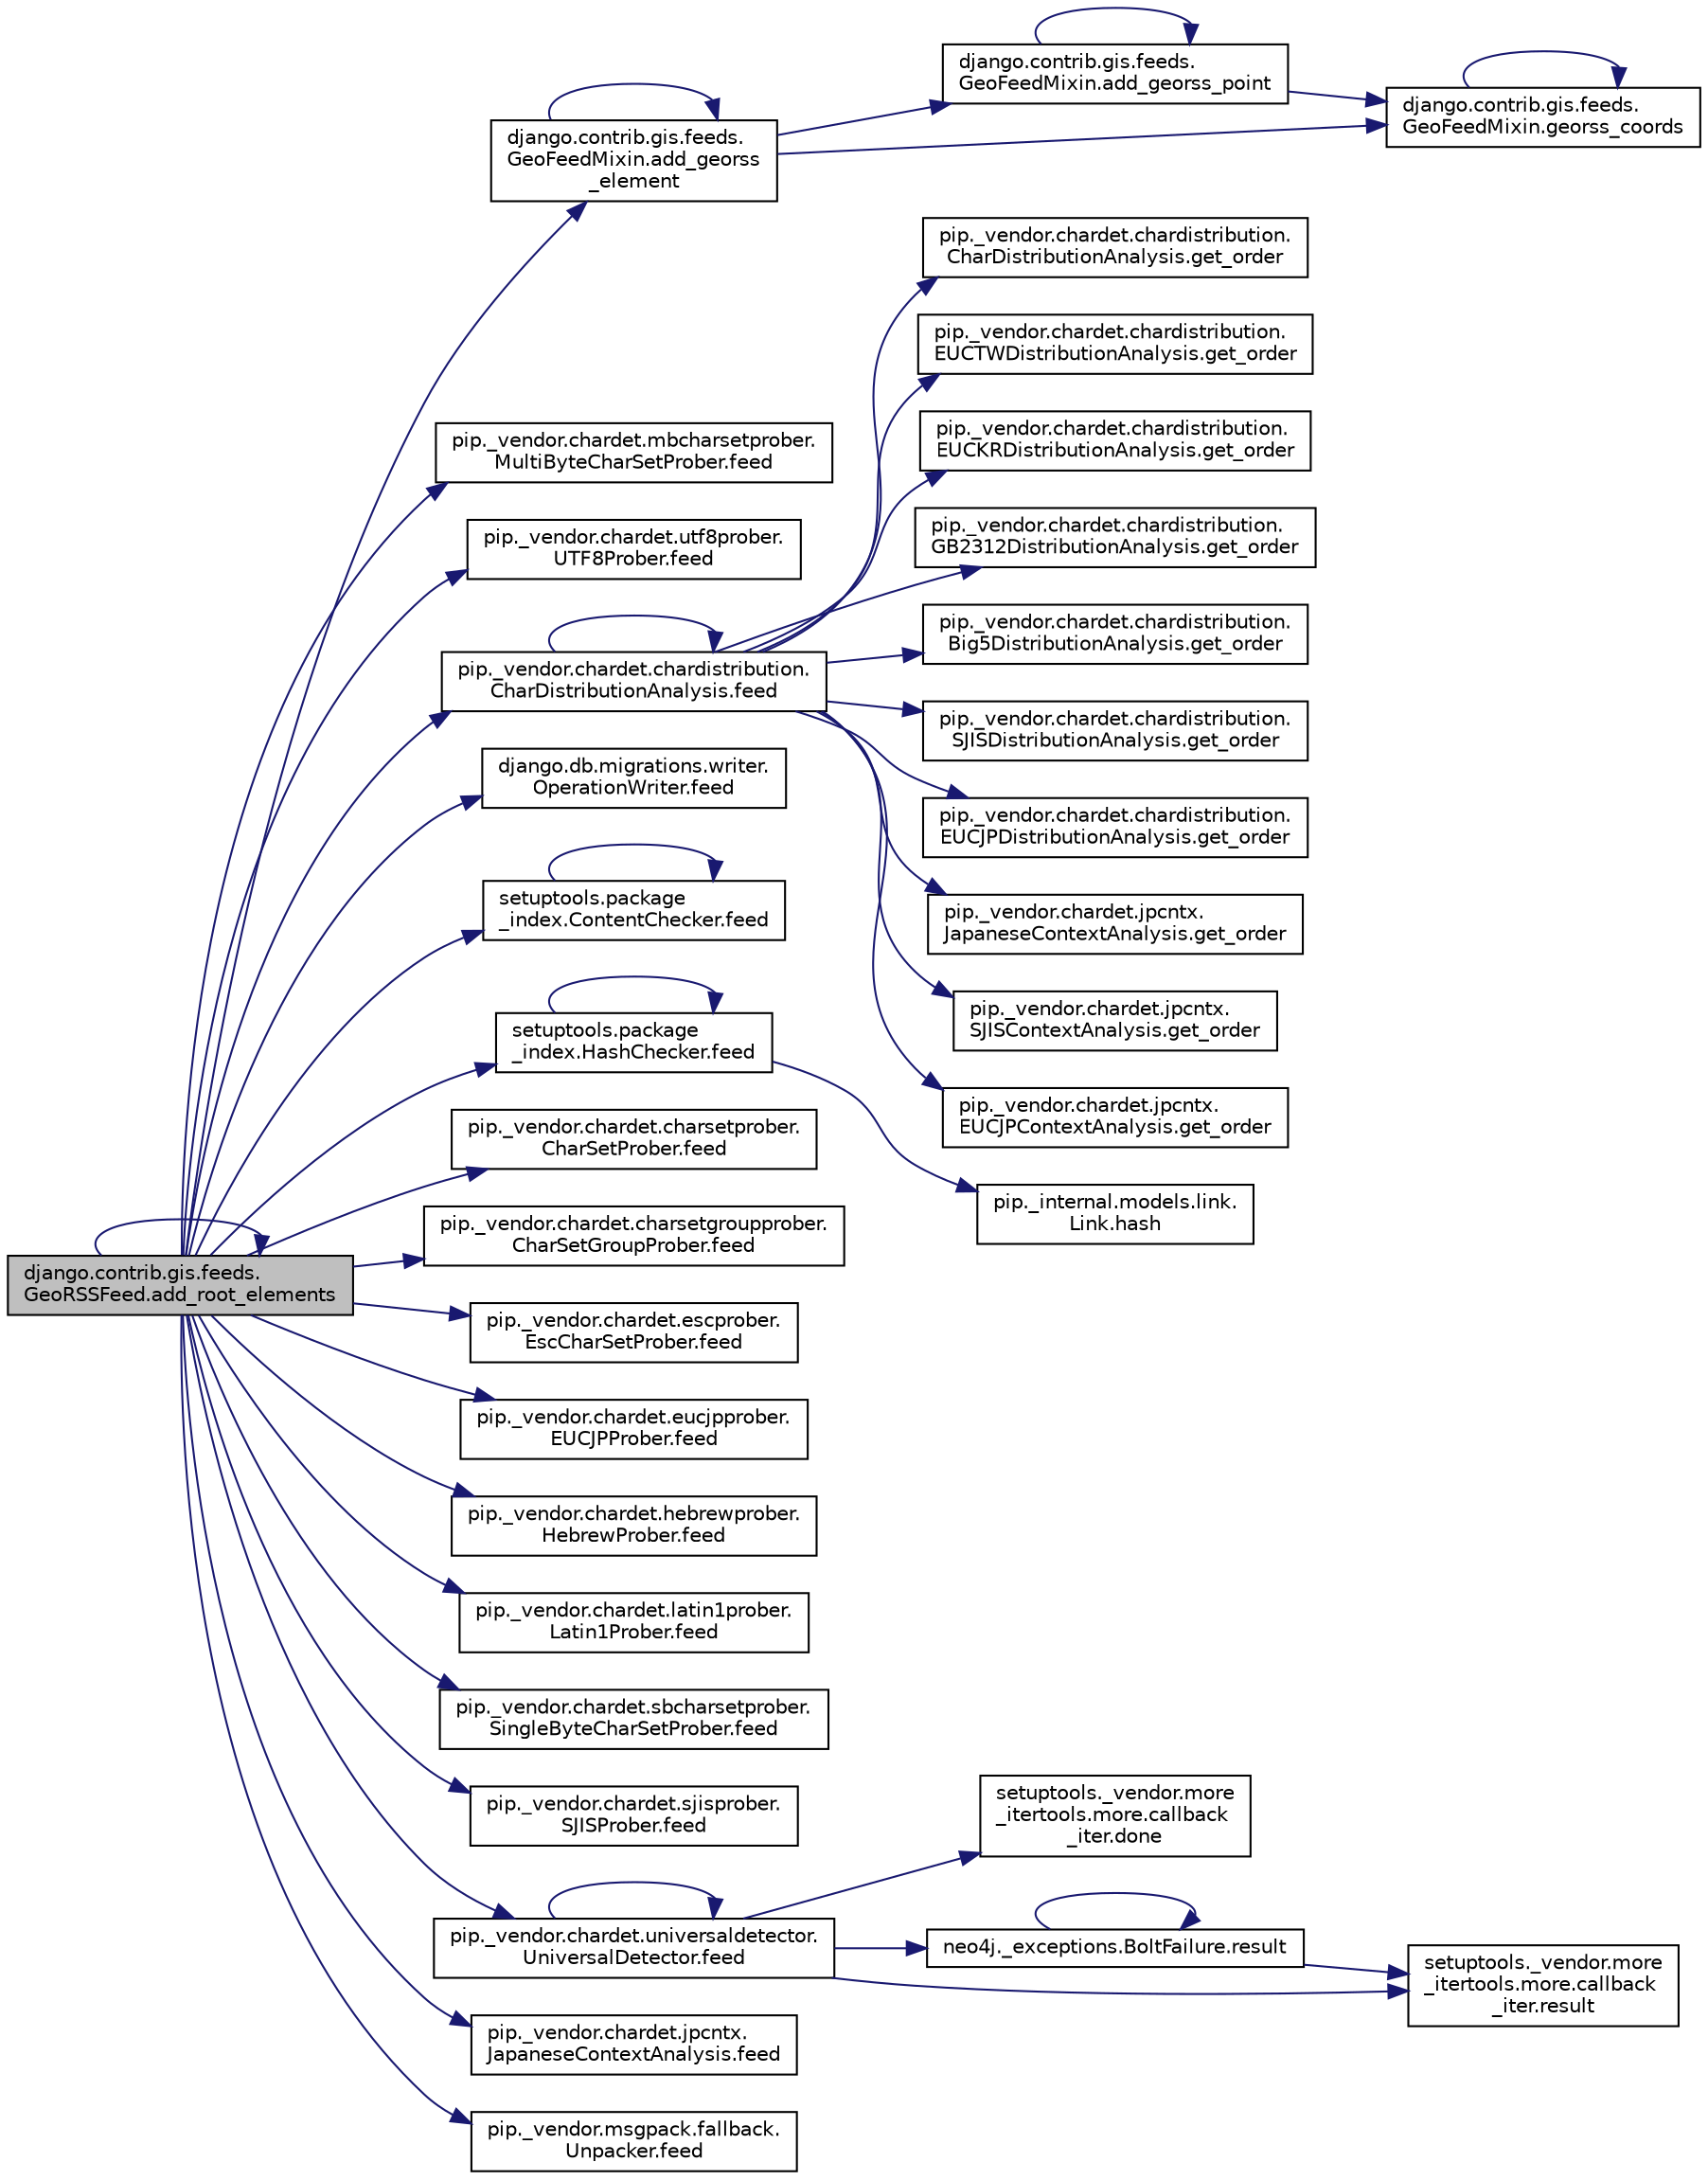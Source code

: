 digraph "django.contrib.gis.feeds.GeoRSSFeed.add_root_elements"
{
 // LATEX_PDF_SIZE
  edge [fontname="Helvetica",fontsize="10",labelfontname="Helvetica",labelfontsize="10"];
  node [fontname="Helvetica",fontsize="10",shape=record];
  rankdir="LR";
  Node1 [label="django.contrib.gis.feeds.\lGeoRSSFeed.add_root_elements",height=0.2,width=0.4,color="black", fillcolor="grey75", style="filled", fontcolor="black",tooltip=" "];
  Node1 -> Node2 [color="midnightblue",fontsize="10",style="solid",fontname="Helvetica"];
  Node2 [label="django.contrib.gis.feeds.\lGeoFeedMixin.add_georss\l_element",height=0.2,width=0.4,color="black", fillcolor="white", style="filled",URL="$d7/d89/classdjango_1_1contrib_1_1gis_1_1feeds_1_1_geo_feed_mixin.html#a8bab5564affeea0e2b51d14ca1fa7fcc",tooltip=" "];
  Node2 -> Node2 [color="midnightblue",fontsize="10",style="solid",fontname="Helvetica"];
  Node2 -> Node3 [color="midnightblue",fontsize="10",style="solid",fontname="Helvetica"];
  Node3 [label="django.contrib.gis.feeds.\lGeoFeedMixin.add_georss_point",height=0.2,width=0.4,color="black", fillcolor="white", style="filled",URL="$d7/d89/classdjango_1_1contrib_1_1gis_1_1feeds_1_1_geo_feed_mixin.html#af2ac575140557c58069084ed48484e7b",tooltip=" "];
  Node3 -> Node3 [color="midnightblue",fontsize="10",style="solid",fontname="Helvetica"];
  Node3 -> Node4 [color="midnightblue",fontsize="10",style="solid",fontname="Helvetica"];
  Node4 [label="django.contrib.gis.feeds.\lGeoFeedMixin.georss_coords",height=0.2,width=0.4,color="black", fillcolor="white", style="filled",URL="$d7/d89/classdjango_1_1contrib_1_1gis_1_1feeds_1_1_geo_feed_mixin.html#a9e576bcf685c3badea5967fbc3b8bbf8",tooltip=" "];
  Node4 -> Node4 [color="midnightblue",fontsize="10",style="solid",fontname="Helvetica"];
  Node2 -> Node4 [color="midnightblue",fontsize="10",style="solid",fontname="Helvetica"];
  Node1 -> Node1 [color="midnightblue",fontsize="10",style="solid",fontname="Helvetica"];
  Node1 -> Node5 [color="midnightblue",fontsize="10",style="solid",fontname="Helvetica"];
  Node5 [label="pip._vendor.chardet.mbcharsetprober.\lMultiByteCharSetProber.feed",height=0.2,width=0.4,color="black", fillcolor="white", style="filled",URL="$df/d40/classpip_1_1__vendor_1_1chardet_1_1mbcharsetprober_1_1_multi_byte_char_set_prober.html#ad57b10650bc13b5edbb278b4488369e7",tooltip=" "];
  Node1 -> Node6 [color="midnightblue",fontsize="10",style="solid",fontname="Helvetica"];
  Node6 [label="pip._vendor.chardet.utf8prober.\lUTF8Prober.feed",height=0.2,width=0.4,color="black", fillcolor="white", style="filled",URL="$d7/d49/classpip_1_1__vendor_1_1chardet_1_1utf8prober_1_1_u_t_f8_prober.html#a684b4070cb0cb073b75842c3552be4aa",tooltip=" "];
  Node1 -> Node7 [color="midnightblue",fontsize="10",style="solid",fontname="Helvetica"];
  Node7 [label="pip._vendor.chardet.chardistribution.\lCharDistributionAnalysis.feed",height=0.2,width=0.4,color="black", fillcolor="white", style="filled",URL="$d0/d28/classpip_1_1__vendor_1_1chardet_1_1chardistribution_1_1_char_distribution_analysis.html#aaf5c6e7561963bc088ce9d1a1c88cb34",tooltip=" "];
  Node7 -> Node7 [color="midnightblue",fontsize="10",style="solid",fontname="Helvetica"];
  Node7 -> Node8 [color="midnightblue",fontsize="10",style="solid",fontname="Helvetica"];
  Node8 [label="pip._vendor.chardet.chardistribution.\lCharDistributionAnalysis.get_order",height=0.2,width=0.4,color="black", fillcolor="white", style="filled",URL="$d0/d28/classpip_1_1__vendor_1_1chardet_1_1chardistribution_1_1_char_distribution_analysis.html#a77308260fe6b512569194586eca8b670",tooltip=" "];
  Node7 -> Node9 [color="midnightblue",fontsize="10",style="solid",fontname="Helvetica"];
  Node9 [label="pip._vendor.chardet.chardistribution.\lEUCTWDistributionAnalysis.get_order",height=0.2,width=0.4,color="black", fillcolor="white", style="filled",URL="$d0/d2c/classpip_1_1__vendor_1_1chardet_1_1chardistribution_1_1_e_u_c_t_w_distribution_analysis.html#a705ca817ec9a199ced42faab62427bd4",tooltip=" "];
  Node7 -> Node10 [color="midnightblue",fontsize="10",style="solid",fontname="Helvetica"];
  Node10 [label="pip._vendor.chardet.chardistribution.\lEUCKRDistributionAnalysis.get_order",height=0.2,width=0.4,color="black", fillcolor="white", style="filled",URL="$d7/d29/classpip_1_1__vendor_1_1chardet_1_1chardistribution_1_1_e_u_c_k_r_distribution_analysis.html#abd6afc26f82d4e971fef2332084ae775",tooltip=" "];
  Node7 -> Node11 [color="midnightblue",fontsize="10",style="solid",fontname="Helvetica"];
  Node11 [label="pip._vendor.chardet.chardistribution.\lGB2312DistributionAnalysis.get_order",height=0.2,width=0.4,color="black", fillcolor="white", style="filled",URL="$d8/d45/classpip_1_1__vendor_1_1chardet_1_1chardistribution_1_1_g_b2312_distribution_analysis.html#a6381266b315cef153cdd222b0c6fcd84",tooltip=" "];
  Node7 -> Node12 [color="midnightblue",fontsize="10",style="solid",fontname="Helvetica"];
  Node12 [label="pip._vendor.chardet.chardistribution.\lBig5DistributionAnalysis.get_order",height=0.2,width=0.4,color="black", fillcolor="white", style="filled",URL="$df/d55/classpip_1_1__vendor_1_1chardet_1_1chardistribution_1_1_big5_distribution_analysis.html#a23d61e750935983f6ed945685038a192",tooltip=" "];
  Node7 -> Node13 [color="midnightblue",fontsize="10",style="solid",fontname="Helvetica"];
  Node13 [label="pip._vendor.chardet.chardistribution.\lSJISDistributionAnalysis.get_order",height=0.2,width=0.4,color="black", fillcolor="white", style="filled",URL="$df/d26/classpip_1_1__vendor_1_1chardet_1_1chardistribution_1_1_s_j_i_s_distribution_analysis.html#a06a9991cabdf8fdb020daaf5ed717373",tooltip=" "];
  Node7 -> Node14 [color="midnightblue",fontsize="10",style="solid",fontname="Helvetica"];
  Node14 [label="pip._vendor.chardet.chardistribution.\lEUCJPDistributionAnalysis.get_order",height=0.2,width=0.4,color="black", fillcolor="white", style="filled",URL="$d8/d42/classpip_1_1__vendor_1_1chardet_1_1chardistribution_1_1_e_u_c_j_p_distribution_analysis.html#a29ce0aff65ee966bcd1669b45c21e859",tooltip=" "];
  Node7 -> Node15 [color="midnightblue",fontsize="10",style="solid",fontname="Helvetica"];
  Node15 [label="pip._vendor.chardet.jpcntx.\lJapaneseContextAnalysis.get_order",height=0.2,width=0.4,color="black", fillcolor="white", style="filled",URL="$d1/dce/classpip_1_1__vendor_1_1chardet_1_1jpcntx_1_1_japanese_context_analysis.html#ab474b14c0185a527593b2ff15e5b4889",tooltip=" "];
  Node7 -> Node16 [color="midnightblue",fontsize="10",style="solid",fontname="Helvetica"];
  Node16 [label="pip._vendor.chardet.jpcntx.\lSJISContextAnalysis.get_order",height=0.2,width=0.4,color="black", fillcolor="white", style="filled",URL="$de/daa/classpip_1_1__vendor_1_1chardet_1_1jpcntx_1_1_s_j_i_s_context_analysis.html#a395ed5188cdbc65a30f2859b30083446",tooltip=" "];
  Node7 -> Node17 [color="midnightblue",fontsize="10",style="solid",fontname="Helvetica"];
  Node17 [label="pip._vendor.chardet.jpcntx.\lEUCJPContextAnalysis.get_order",height=0.2,width=0.4,color="black", fillcolor="white", style="filled",URL="$d2/d05/classpip_1_1__vendor_1_1chardet_1_1jpcntx_1_1_e_u_c_j_p_context_analysis.html#ad6537753a76664ada0796bd8fd0ae47e",tooltip=" "];
  Node1 -> Node18 [color="midnightblue",fontsize="10",style="solid",fontname="Helvetica"];
  Node18 [label="django.db.migrations.writer.\lOperationWriter.feed",height=0.2,width=0.4,color="black", fillcolor="white", style="filled",URL="$da/dc4/classdjango_1_1db_1_1migrations_1_1writer_1_1_operation_writer.html#a1c6d6fcafc9fa91345b8bc4b58779760",tooltip=" "];
  Node1 -> Node19 [color="midnightblue",fontsize="10",style="solid",fontname="Helvetica"];
  Node19 [label="setuptools.package\l_index.ContentChecker.feed",height=0.2,width=0.4,color="black", fillcolor="white", style="filled",URL="$db/d4f/classsetuptools_1_1package__index_1_1_content_checker.html#a13b8b787afa956344f5eab6445f1d214",tooltip=" "];
  Node19 -> Node19 [color="midnightblue",fontsize="10",style="solid",fontname="Helvetica"];
  Node1 -> Node20 [color="midnightblue",fontsize="10",style="solid",fontname="Helvetica"];
  Node20 [label="setuptools.package\l_index.HashChecker.feed",height=0.2,width=0.4,color="black", fillcolor="white", style="filled",URL="$df/d50/classsetuptools_1_1package__index_1_1_hash_checker.html#ab85ad235e2596bf0adc4b69aa23f9600",tooltip=" "];
  Node20 -> Node20 [color="midnightblue",fontsize="10",style="solid",fontname="Helvetica"];
  Node20 -> Node21 [color="midnightblue",fontsize="10",style="solid",fontname="Helvetica"];
  Node21 [label="pip._internal.models.link.\lLink.hash",height=0.2,width=0.4,color="black", fillcolor="white", style="filled",URL="$de/da5/classpip_1_1__internal_1_1models_1_1link_1_1_link.html#a9d79621efd16f7c320ee3fdd6d8585b5",tooltip=" "];
  Node1 -> Node22 [color="midnightblue",fontsize="10",style="solid",fontname="Helvetica"];
  Node22 [label="pip._vendor.chardet.charsetprober.\lCharSetProber.feed",height=0.2,width=0.4,color="black", fillcolor="white", style="filled",URL="$da/d33/classpip_1_1__vendor_1_1chardet_1_1charsetprober_1_1_char_set_prober.html#a1cc41b371da5d90edece17e54f1fdf9b",tooltip=" "];
  Node1 -> Node23 [color="midnightblue",fontsize="10",style="solid",fontname="Helvetica"];
  Node23 [label="pip._vendor.chardet.charsetgroupprober.\lCharSetGroupProber.feed",height=0.2,width=0.4,color="black", fillcolor="white", style="filled",URL="$d5/d8f/classpip_1_1__vendor_1_1chardet_1_1charsetgroupprober_1_1_char_set_group_prober.html#aab3c0cbb972732881afd124221c6106e",tooltip=" "];
  Node1 -> Node24 [color="midnightblue",fontsize="10",style="solid",fontname="Helvetica"];
  Node24 [label="pip._vendor.chardet.escprober.\lEscCharSetProber.feed",height=0.2,width=0.4,color="black", fillcolor="white", style="filled",URL="$d9/d37/classpip_1_1__vendor_1_1chardet_1_1escprober_1_1_esc_char_set_prober.html#a9a4b36b24c3a8622cbd3f4eeadfeffc4",tooltip=" "];
  Node1 -> Node25 [color="midnightblue",fontsize="10",style="solid",fontname="Helvetica"];
  Node25 [label="pip._vendor.chardet.eucjpprober.\lEUCJPProber.feed",height=0.2,width=0.4,color="black", fillcolor="white", style="filled",URL="$dd/d73/classpip_1_1__vendor_1_1chardet_1_1eucjpprober_1_1_e_u_c_j_p_prober.html#ad96303aded5d210f4161a85cee288db1",tooltip=" "];
  Node1 -> Node26 [color="midnightblue",fontsize="10",style="solid",fontname="Helvetica"];
  Node26 [label="pip._vendor.chardet.hebrewprober.\lHebrewProber.feed",height=0.2,width=0.4,color="black", fillcolor="white", style="filled",URL="$db/db2/classpip_1_1__vendor_1_1chardet_1_1hebrewprober_1_1_hebrew_prober.html#aa1fce7290d1b2c5f7782beaf4bde6198",tooltip=" "];
  Node1 -> Node27 [color="midnightblue",fontsize="10",style="solid",fontname="Helvetica"];
  Node27 [label="pip._vendor.chardet.latin1prober.\lLatin1Prober.feed",height=0.2,width=0.4,color="black", fillcolor="white", style="filled",URL="$d6/d9c/classpip_1_1__vendor_1_1chardet_1_1latin1prober_1_1_latin1_prober.html#a30e002c1c507b761cdf7cd1ced7f5b3b",tooltip=" "];
  Node1 -> Node28 [color="midnightblue",fontsize="10",style="solid",fontname="Helvetica"];
  Node28 [label="pip._vendor.chardet.sbcharsetprober.\lSingleByteCharSetProber.feed",height=0.2,width=0.4,color="black", fillcolor="white", style="filled",URL="$d1/d89/classpip_1_1__vendor_1_1chardet_1_1sbcharsetprober_1_1_single_byte_char_set_prober.html#a34084783a02f898b7283b01c70c46f91",tooltip=" "];
  Node1 -> Node29 [color="midnightblue",fontsize="10",style="solid",fontname="Helvetica"];
  Node29 [label="pip._vendor.chardet.sjisprober.\lSJISProber.feed",height=0.2,width=0.4,color="black", fillcolor="white", style="filled",URL="$dc/dba/classpip_1_1__vendor_1_1chardet_1_1sjisprober_1_1_s_j_i_s_prober.html#a95af2daa6b9396f65da6f6197a1dbfb8",tooltip=" "];
  Node1 -> Node30 [color="midnightblue",fontsize="10",style="solid",fontname="Helvetica"];
  Node30 [label="pip._vendor.chardet.universaldetector.\lUniversalDetector.feed",height=0.2,width=0.4,color="black", fillcolor="white", style="filled",URL="$d1/d68/classpip_1_1__vendor_1_1chardet_1_1universaldetector_1_1_universal_detector.html#a95546c11a5ad1eb0db709f540a98bf42",tooltip=" "];
  Node30 -> Node31 [color="midnightblue",fontsize="10",style="solid",fontname="Helvetica"];
  Node31 [label="setuptools._vendor.more\l_itertools.more.callback\l_iter.done",height=0.2,width=0.4,color="black", fillcolor="white", style="filled",URL="$dc/d4b/classsetuptools_1_1__vendor_1_1more__itertools_1_1more_1_1callback__iter.html#a7f3002c09765824dce2dde2655d528e7",tooltip=" "];
  Node30 -> Node30 [color="midnightblue",fontsize="10",style="solid",fontname="Helvetica"];
  Node30 -> Node32 [color="midnightblue",fontsize="10",style="solid",fontname="Helvetica"];
  Node32 [label="neo4j._exceptions.BoltFailure.result",height=0.2,width=0.4,color="black", fillcolor="white", style="filled",URL="$d4/da5/classneo4j_1_1__exceptions_1_1_bolt_failure.html#a2ebf55a102a3da05081f3b3ca4166aac",tooltip=" "];
  Node32 -> Node32 [color="midnightblue",fontsize="10",style="solid",fontname="Helvetica"];
  Node32 -> Node33 [color="midnightblue",fontsize="10",style="solid",fontname="Helvetica"];
  Node33 [label="setuptools._vendor.more\l_itertools.more.callback\l_iter.result",height=0.2,width=0.4,color="black", fillcolor="white", style="filled",URL="$dc/d4b/classsetuptools_1_1__vendor_1_1more__itertools_1_1more_1_1callback__iter.html#a48aef2036093325100f236fdaa7dc0fc",tooltip=" "];
  Node30 -> Node33 [color="midnightblue",fontsize="10",style="solid",fontname="Helvetica"];
  Node1 -> Node34 [color="midnightblue",fontsize="10",style="solid",fontname="Helvetica"];
  Node34 [label="pip._vendor.chardet.jpcntx.\lJapaneseContextAnalysis.feed",height=0.2,width=0.4,color="black", fillcolor="white", style="filled",URL="$d1/dce/classpip_1_1__vendor_1_1chardet_1_1jpcntx_1_1_japanese_context_analysis.html#a27e160a4a05947cc260430e10540a126",tooltip=" "];
  Node1 -> Node35 [color="midnightblue",fontsize="10",style="solid",fontname="Helvetica"];
  Node35 [label="pip._vendor.msgpack.fallback.\lUnpacker.feed",height=0.2,width=0.4,color="black", fillcolor="white", style="filled",URL="$d1/d3d/classpip_1_1__vendor_1_1msgpack_1_1fallback_1_1_unpacker.html#a7a28f68c1e94d76a2412b8b2f54d986a",tooltip=" "];
}
